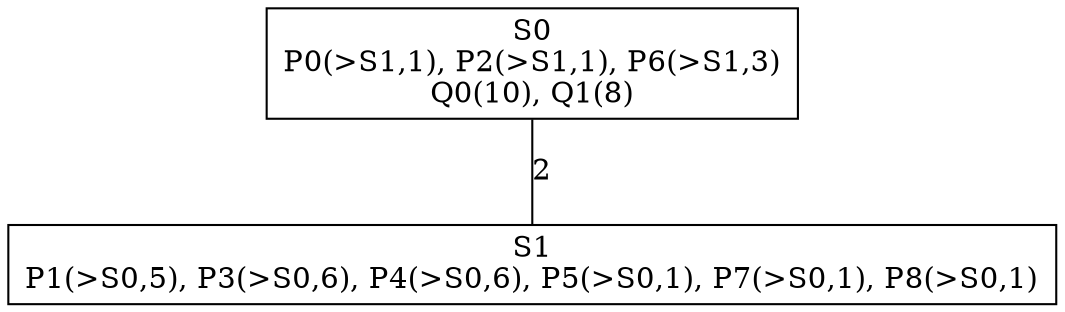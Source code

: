 graph trains_config { 
  node[shape="rect"] 
  0[label="S0
P0(>S1,1), P2(>S1,1), P6(>S1,3)
Q0(10), Q1(8)"];
  1[label="S1
P1(>S0,5), P3(>S0,6), P4(>S0,6), P5(>S0,1), P7(>S0,1), P8(>S0,1)"];
  0 -- 1 [label="2"]
}
